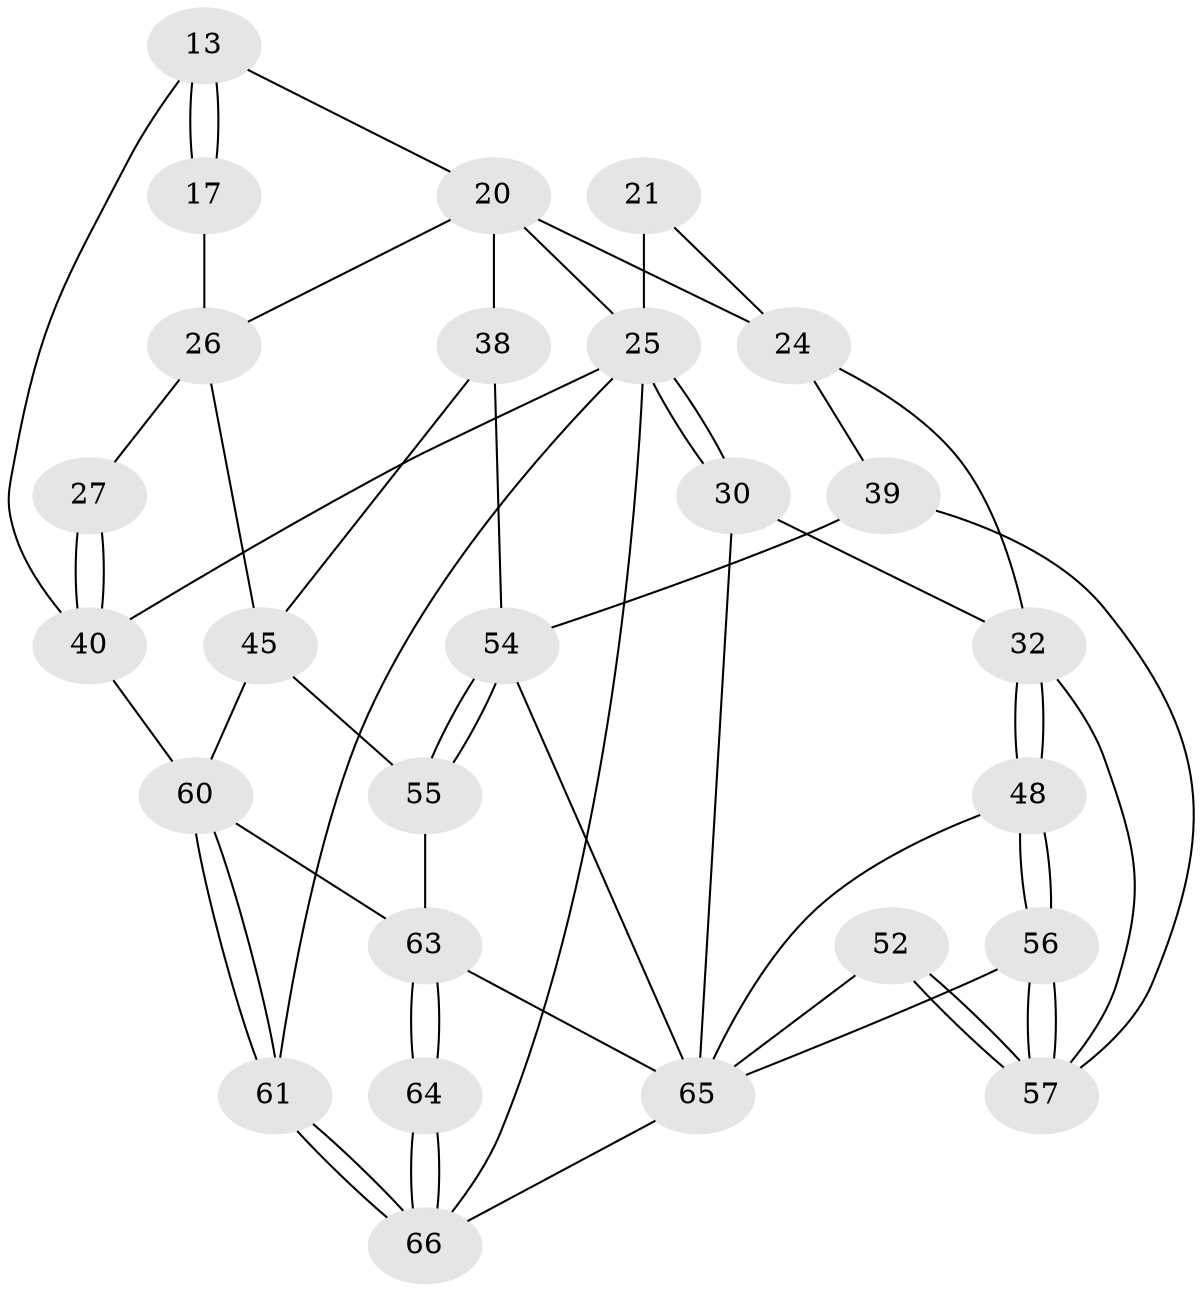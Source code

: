 // original degree distribution, {3: 0.030303030303030304, 4: 0.25757575757575757, 6: 0.22727272727272727, 5: 0.48484848484848486}
// Generated by graph-tools (version 1.1) at 2025/04/03/04/25 22:04:57]
// undirected, 26 vertices, 58 edges
graph export_dot {
graph [start="1"]
  node [color=gray90,style=filled];
  13 [pos="+0.20383651499471192+0.0463415278840427",super="+12"];
  17 [pos="+0.11832523403973305+0.3039865142305391"];
  20 [pos="+0.41516745802993327+0.3028405719099579",super="+15+19"];
  21 [pos="+0.7713835509042881+0.21228118147321287",super="+3"];
  24 [pos="+0.6349460654609922+0.32250988186551455",super="+18+5+23"];
  25 [pos="+1+0",super="+8+9"];
  26 [pos="+0.15565962702659436+0.4277019612846047",super="+16"];
  27 [pos="+0.05375775390310796+0.4113519290409797"];
  30 [pos="+1+0.25781082384034626"];
  32 [pos="+0.8718791841639546+0.5211964461998891",super="+31"];
  38 [pos="+0.4492389537230306+0.47445987390024075",super="+28"];
  39 [pos="+0.6598042555653496+0.5323202290240518",super="+34+35"];
  40 [pos="+0+0.4345362691073172",super="+11"];
  45 [pos="+0.16229973011197293+0.5269647213056441",super="+29"];
  48 [pos="+0.9024981614563479+0.5580756678936993"];
  52 [pos="+0.688252257674624+0.704818713271257"];
  54 [pos="+0.5239173027087782+0.6987830921716034",super="+36+37"];
  55 [pos="+0.30673481874317954+0.6189004066524518",super="+49"];
  56 [pos="+0.9977135570125696+0.7898260966307528"];
  57 [pos="+0.9536144426437301+0.7717494935638666",super="+50+51"];
  60 [pos="+0+0.7804303446590272",super="+47+46"];
  61 [pos="+0+1"];
  63 [pos="+0.38887270988832434+0.9442011205706771",super="+58+59+62"];
  64 [pos="+0.36768240129978225+0.982801749216588"];
  65 [pos="+0.5269776367165366+0.8169909667109414",super="+43+53+44"];
  66 [pos="+0.3622911726921976+1",super="+41"];
  13 -- 17 [weight=2];
  13 -- 17;
  13 -- 40;
  13 -- 20;
  17 -- 26;
  20 -- 24 [weight=2];
  20 -- 25;
  20 -- 26;
  20 -- 38 [weight=2];
  21 -- 25 [weight=3];
  21 -- 24 [weight=2];
  24 -- 39 [weight=2];
  24 -- 32;
  25 -- 30;
  25 -- 30;
  25 -- 66;
  25 -- 40;
  25 -- 61;
  26 -- 27;
  26 -- 45;
  27 -- 40 [weight=2];
  27 -- 40;
  30 -- 32;
  30 -- 65;
  32 -- 48;
  32 -- 48;
  32 -- 57;
  38 -- 54;
  38 -- 45;
  39 -- 57 [weight=2];
  39 -- 54;
  40 -- 60;
  45 -- 55;
  45 -- 60;
  48 -- 56;
  48 -- 56;
  48 -- 65;
  52 -- 57 [weight=2];
  52 -- 57;
  52 -- 65;
  54 -- 55 [weight=2];
  54 -- 55;
  54 -- 65;
  55 -- 63;
  56 -- 57;
  56 -- 57;
  56 -- 65;
  60 -- 61;
  60 -- 61;
  60 -- 63 [weight=2];
  61 -- 66 [weight=2];
  61 -- 66;
  63 -- 64 [weight=2];
  63 -- 64;
  63 -- 65;
  64 -- 66;
  64 -- 66;
  65 -- 66;
}
